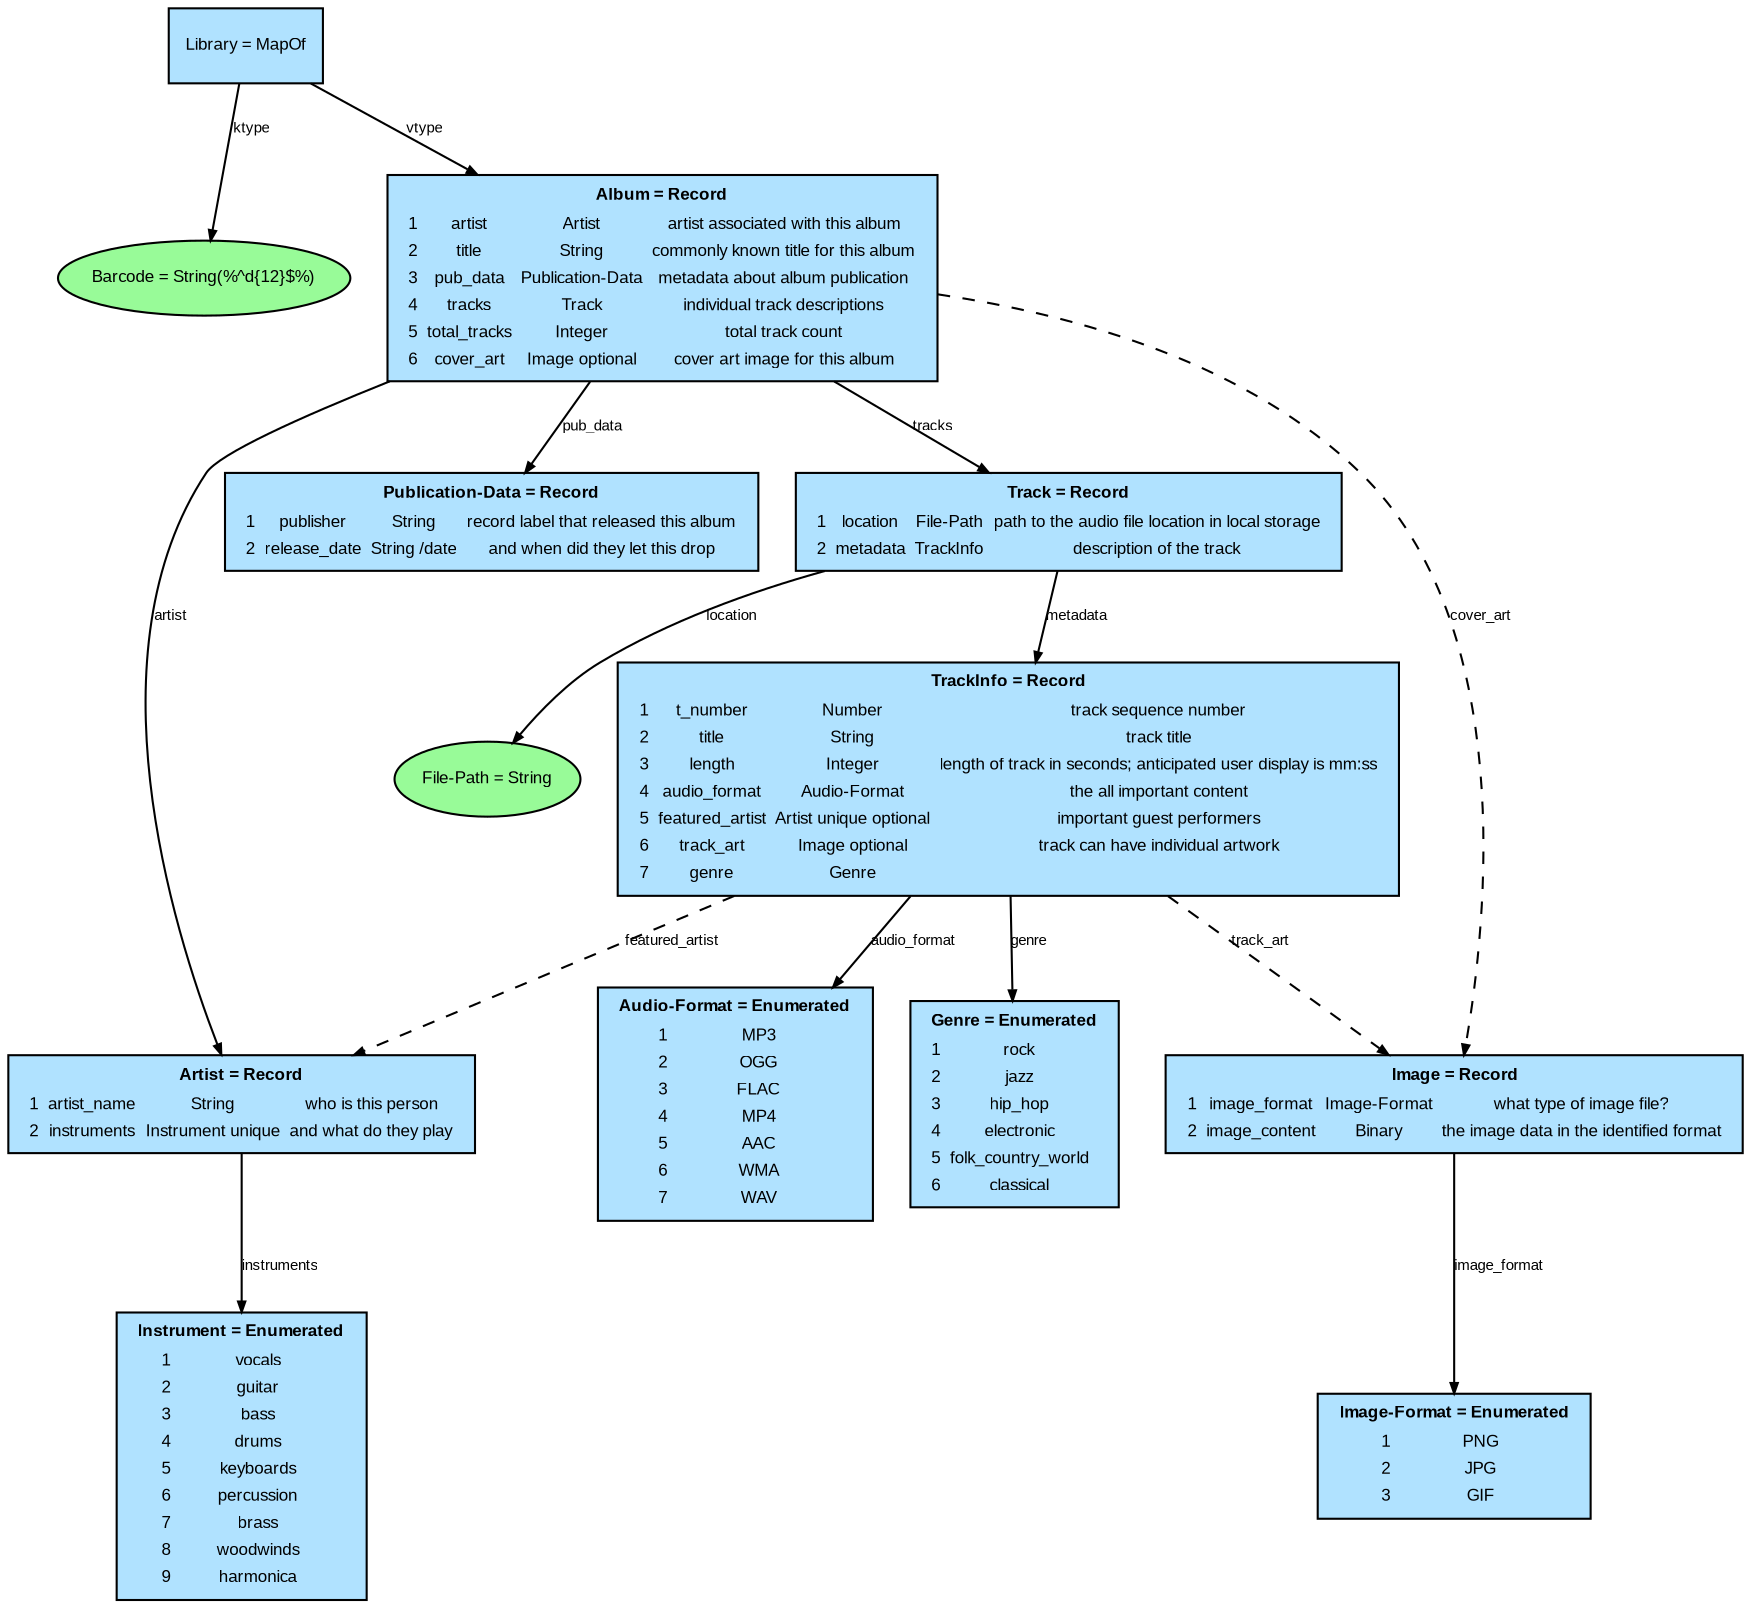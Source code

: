 # package: http://fake-audio.org/music-lib
# version: 1.1
# title: Music Library
# description: This information model defines a library of audio tracks, organized by album, with associated metadata regarding each track. It is modeled on the types of library data maintained by common websites and music file tag editors.
# license: CC0-1.0
# exports: ["Library"]

digraph G {
    graph [fontname=Times fontsize=12]
    node [fillcolor=lightskyblue1 fontname=Arial fontsize=8 shape=box style=filled]
    edge [arrowsize=0.5 fontname=Arial fontsize=7 labelangle=45.0 labeldistance=0.9]
    bgcolor=white
    n0 [label="Library = MapOf" shape=rectangle]
    n0 -> n1 [label=ktype]
    n0 -> n2 [label=vtype]

    n1 [label="Barcode = String(%^\d{12}$%)" fillcolor=palegreen shape=ellipse]

    n2 [label=<<table border='0' cellborder='0' cellspacing='0' cellpadding='2'><tr><td colspan='4'><b>Album = Record</b></td></tr><tr><td>1</td><td>artist</td><td>Artist</td><td>artist associated with this album</td></tr><tr><td>2</td><td>title</td><td>String</td><td>commonly known title for this album</td></tr><tr><td>3</td><td>pub_data</td><td>Publication-Data</td><td>metadata about album publication</td></tr><tr><td>4</td><td>tracks</td><td>Track</td><td>individual track descriptions</td></tr><tr><td>5</td><td>total_tracks</td><td>Integer</td><td>total track count</td></tr><tr><td>6</td><td>cover_art</td><td>Image optional</td><td>cover art image for this album</td></tr></table>> shape=rectangle]
    n2 -> n6 [label=artist]
    n2 -> n3 [label=pub_data]
    n2 -> n8 [label=tracks]
    n2 -> n4 [label=cover_art style=dashed]

    n3 [label=<<table border='0' cellborder='0' cellspacing='0' cellpadding='2'><tr><td colspan='4'><b>Publication-Data = Record</b></td></tr><tr><td>1</td><td>publisher</td><td>String</td><td>record label that released this album</td></tr><tr><td>2</td><td>release_date</td><td>String /date</td><td>and when did they let this drop</td></tr></table>> shape=rectangle]

    n4 [label=<<table border='0' cellborder='0' cellspacing='0' cellpadding='2'><tr><td colspan='4'><b>Image = Record</b></td></tr><tr><td>1</td><td>image_format</td><td>Image-Format</td><td>what type of image file?</td></tr><tr><td>2</td><td>image_content</td><td>Binary</td><td>the image data in the identified format</td></tr></table>> shape=rectangle]
    n4 -> n5 [label=image_format]

    n5 [label=<<table border='0' cellborder='0' cellspacing='0' cellpadding='2'><tr><td colspan='4'><b>Image-Format = Enumerated</b></td></tr><tr><td>1</td><td>PNG</td><td></td></tr><tr><td>2</td><td>JPG</td><td></td></tr><tr><td>3</td><td>GIF</td><td></td></tr></table>> shape=rectangle]

    n6 [label=<<table border='0' cellborder='0' cellspacing='0' cellpadding='2'><tr><td colspan='4'><b>Artist = Record</b></td></tr><tr><td>1</td><td>artist_name</td><td>String</td><td>who is this person</td></tr><tr><td>2</td><td>instruments</td><td>Instrument unique</td><td>and what do they play</td></tr></table>> shape=rectangle]
    n6 -> n7 [label=instruments]

    n7 [label=<<table border='0' cellborder='0' cellspacing='0' cellpadding='2'><tr><td colspan='4'><b>Instrument = Enumerated</b></td></tr><tr><td>1</td><td>vocals</td><td></td></tr><tr><td>2</td><td>guitar</td><td></td></tr><tr><td>3</td><td>bass</td><td></td></tr><tr><td>4</td><td>drums</td><td></td></tr><tr><td>5</td><td>keyboards</td><td></td></tr><tr><td>6</td><td>percussion</td><td></td></tr><tr><td>7</td><td>brass</td><td></td></tr><tr><td>8</td><td>woodwinds</td><td></td></tr><tr><td>9</td><td>harmonica</td><td></td></tr></table>> shape=rectangle]

    n8 [label=<<table border='0' cellborder='0' cellspacing='0' cellpadding='2'><tr><td colspan='4'><b>Track = Record</b></td></tr><tr><td>1</td><td>location</td><td>File-Path</td><td>path to the audio file location in local storage</td></tr><tr><td>2</td><td>metadata</td><td>TrackInfo</td><td>description of the track</td></tr></table>> shape=rectangle]
    n8 -> n12 [label=location]
    n8 -> n9 [label=metadata]

    n9 [label=<<table border='0' cellborder='0' cellspacing='0' cellpadding='2'><tr><td colspan='4'><b>TrackInfo = Record</b></td></tr><tr><td>1</td><td>t_number</td><td>Number</td><td>track sequence number</td></tr><tr><td>2</td><td>title</td><td>String</td><td>track title</td></tr><tr><td>3</td><td>length</td><td>Integer</td><td>length of track in seconds; anticipated user display is mm:ss</td></tr><tr><td>4</td><td>audio_format</td><td>Audio-Format</td><td>the all important content</td></tr><tr><td>5</td><td>featured_artist</td><td>Artist unique optional</td><td>important guest performers</td></tr><tr><td>6</td><td>track_art</td><td>Image optional</td><td>track can have individual artwork</td></tr><tr><td>7</td><td>genre</td><td>Genre</td><td></td></tr></table>> shape=rectangle]
    n9 -> n10 [label=audio_format]
    n9 -> n6 [label=featured_artist style=dashed]
    n9 -> n4 [label=track_art style=dashed]
    n9 -> n11 [label=genre]

    n10 [label=<<table border='0' cellborder='0' cellspacing='0' cellpadding='2'><tr><td colspan='4'><b>Audio-Format = Enumerated</b></td></tr><tr><td>1</td><td>MP3</td><td></td></tr><tr><td>2</td><td>OGG</td><td></td></tr><tr><td>3</td><td>FLAC</td><td></td></tr><tr><td>4</td><td>MP4</td><td></td></tr><tr><td>5</td><td>AAC</td><td></td></tr><tr><td>6</td><td>WMA</td><td></td></tr><tr><td>7</td><td>WAV</td><td></td></tr></table>> shape=rectangle]

    n11 [label=<<table border='0' cellborder='0' cellspacing='0' cellpadding='2'><tr><td colspan='4'><b>Genre = Enumerated</b></td></tr><tr><td>1</td><td>rock</td><td></td></tr><tr><td>2</td><td>jazz</td><td></td></tr><tr><td>3</td><td>hip_hop</td><td></td></tr><tr><td>4</td><td>electronic</td><td></td></tr><tr><td>5</td><td>folk_country_world</td><td></td></tr><tr><td>6</td><td>classical</td><td></td></tr></table>> shape=rectangle]

    n12 [label="File-Path = String" fillcolor=palegreen shape=ellipse]
}
